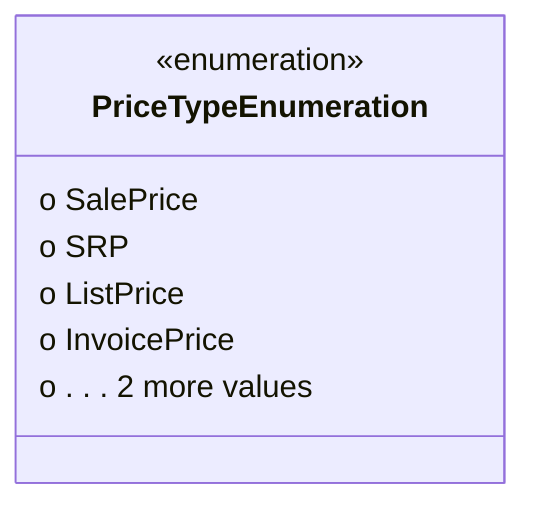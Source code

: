 classDiagram
  class PriceTypeEnumeration {
<<enumeration>>
  o SalePrice
  o SRP
  o ListPrice
  o InvoicePrice
  o . . . 2 more values
 }